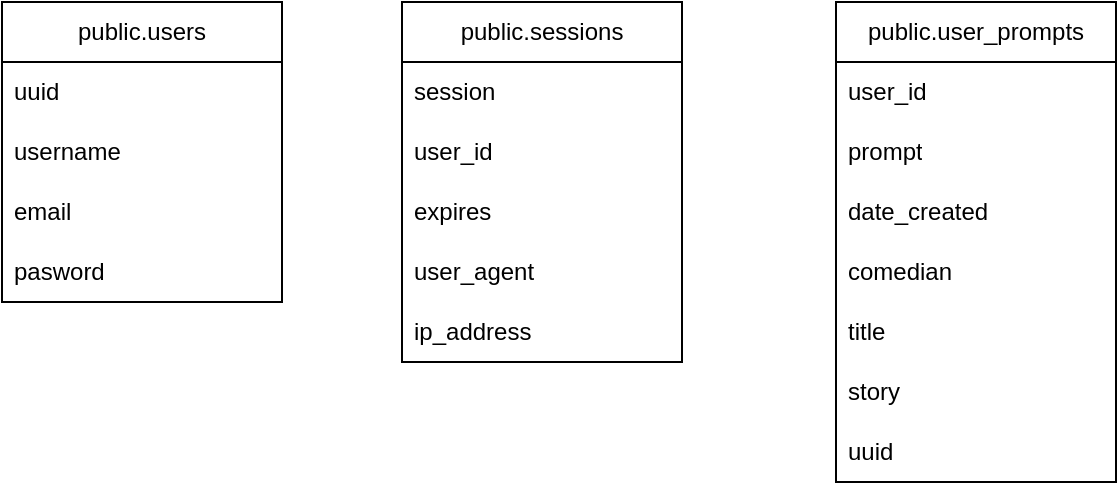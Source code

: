 <mxfile version="26.2.15">
  <diagram name="Página-1" id="T3odq2Nl3Ea_apWUJPm5">
    <mxGraphModel dx="1042" dy="626" grid="1" gridSize="10" guides="1" tooltips="1" connect="1" arrows="1" fold="1" page="1" pageScale="1" pageWidth="1654" pageHeight="1169" math="0" shadow="0" adaptiveColors="simple">
      <root>
        <mxCell id="0" />
        <mxCell id="1" parent="0" />
        <mxCell id="247aonwpgTSTgASPLCuA-1" value="public.users" style="swimlane;fontStyle=0;childLayout=stackLayout;horizontal=1;startSize=30;horizontalStack=0;resizeParent=1;resizeParentMax=0;resizeLast=0;collapsible=1;marginBottom=0;whiteSpace=wrap;html=1;" vertex="1" parent="1">
          <mxGeometry x="340" y="200" width="140" height="150" as="geometry" />
        </mxCell>
        <mxCell id="247aonwpgTSTgASPLCuA-2" value="uuid" style="text;strokeColor=none;fillColor=none;align=left;verticalAlign=middle;spacingLeft=4;spacingRight=4;overflow=hidden;points=[[0,0.5],[1,0.5]];portConstraint=eastwest;rotatable=0;whiteSpace=wrap;html=1;" vertex="1" parent="247aonwpgTSTgASPLCuA-1">
          <mxGeometry y="30" width="140" height="30" as="geometry" />
        </mxCell>
        <mxCell id="247aonwpgTSTgASPLCuA-3" value="username" style="text;strokeColor=none;fillColor=none;align=left;verticalAlign=middle;spacingLeft=4;spacingRight=4;overflow=hidden;points=[[0,0.5],[1,0.5]];portConstraint=eastwest;rotatable=0;whiteSpace=wrap;html=1;" vertex="1" parent="247aonwpgTSTgASPLCuA-1">
          <mxGeometry y="60" width="140" height="30" as="geometry" />
        </mxCell>
        <mxCell id="247aonwpgTSTgASPLCuA-5" value="email" style="text;strokeColor=none;fillColor=none;align=left;verticalAlign=middle;spacingLeft=4;spacingRight=4;overflow=hidden;points=[[0,0.5],[1,0.5]];portConstraint=eastwest;rotatable=0;whiteSpace=wrap;html=1;" vertex="1" parent="247aonwpgTSTgASPLCuA-1">
          <mxGeometry y="90" width="140" height="30" as="geometry" />
        </mxCell>
        <mxCell id="247aonwpgTSTgASPLCuA-4" value="pasword" style="text;strokeColor=none;fillColor=none;align=left;verticalAlign=middle;spacingLeft=4;spacingRight=4;overflow=hidden;points=[[0,0.5],[1,0.5]];portConstraint=eastwest;rotatable=0;whiteSpace=wrap;html=1;" vertex="1" parent="247aonwpgTSTgASPLCuA-1">
          <mxGeometry y="120" width="140" height="30" as="geometry" />
        </mxCell>
        <mxCell id="247aonwpgTSTgASPLCuA-6" value="public.sessions" style="swimlane;fontStyle=0;childLayout=stackLayout;horizontal=1;startSize=30;horizontalStack=0;resizeParent=1;resizeParentMax=0;resizeLast=0;collapsible=1;marginBottom=0;whiteSpace=wrap;html=1;" vertex="1" parent="1">
          <mxGeometry x="540" y="200" width="140" height="180" as="geometry" />
        </mxCell>
        <mxCell id="247aonwpgTSTgASPLCuA-7" value="session" style="text;strokeColor=none;fillColor=none;align=left;verticalAlign=middle;spacingLeft=4;spacingRight=4;overflow=hidden;points=[[0,0.5],[1,0.5]];portConstraint=eastwest;rotatable=0;whiteSpace=wrap;html=1;" vertex="1" parent="247aonwpgTSTgASPLCuA-6">
          <mxGeometry y="30" width="140" height="30" as="geometry" />
        </mxCell>
        <mxCell id="247aonwpgTSTgASPLCuA-8" value="user_id" style="text;strokeColor=none;fillColor=none;align=left;verticalAlign=middle;spacingLeft=4;spacingRight=4;overflow=hidden;points=[[0,0.5],[1,0.5]];portConstraint=eastwest;rotatable=0;whiteSpace=wrap;html=1;" vertex="1" parent="247aonwpgTSTgASPLCuA-6">
          <mxGeometry y="60" width="140" height="30" as="geometry" />
        </mxCell>
        <mxCell id="247aonwpgTSTgASPLCuA-9" value="expires" style="text;strokeColor=none;fillColor=none;align=left;verticalAlign=middle;spacingLeft=4;spacingRight=4;overflow=hidden;points=[[0,0.5],[1,0.5]];portConstraint=eastwest;rotatable=0;whiteSpace=wrap;html=1;" vertex="1" parent="247aonwpgTSTgASPLCuA-6">
          <mxGeometry y="90" width="140" height="30" as="geometry" />
        </mxCell>
        <mxCell id="247aonwpgTSTgASPLCuA-10" value="user_agent" style="text;strokeColor=none;fillColor=none;align=left;verticalAlign=middle;spacingLeft=4;spacingRight=4;overflow=hidden;points=[[0,0.5],[1,0.5]];portConstraint=eastwest;rotatable=0;whiteSpace=wrap;html=1;" vertex="1" parent="247aonwpgTSTgASPLCuA-6">
          <mxGeometry y="120" width="140" height="30" as="geometry" />
        </mxCell>
        <mxCell id="247aonwpgTSTgASPLCuA-11" value="ip_address" style="text;strokeColor=none;fillColor=none;align=left;verticalAlign=middle;spacingLeft=4;spacingRight=4;overflow=hidden;points=[[0,0.5],[1,0.5]];portConstraint=eastwest;rotatable=0;whiteSpace=wrap;html=1;" vertex="1" parent="247aonwpgTSTgASPLCuA-6">
          <mxGeometry y="150" width="140" height="30" as="geometry" />
        </mxCell>
        <mxCell id="247aonwpgTSTgASPLCuA-12" value="public.user_prompts" style="swimlane;fontStyle=0;childLayout=stackLayout;horizontal=1;startSize=30;horizontalStack=0;resizeParent=1;resizeParentMax=0;resizeLast=0;collapsible=1;marginBottom=0;whiteSpace=wrap;html=1;" vertex="1" parent="1">
          <mxGeometry x="757" y="200" width="140" height="240" as="geometry" />
        </mxCell>
        <mxCell id="247aonwpgTSTgASPLCuA-14" value="user_id" style="text;strokeColor=none;fillColor=none;align=left;verticalAlign=middle;spacingLeft=4;spacingRight=4;overflow=hidden;points=[[0,0.5],[1,0.5]];portConstraint=eastwest;rotatable=0;whiteSpace=wrap;html=1;" vertex="1" parent="247aonwpgTSTgASPLCuA-12">
          <mxGeometry y="30" width="140" height="30" as="geometry" />
        </mxCell>
        <mxCell id="247aonwpgTSTgASPLCuA-15" value="prompt" style="text;strokeColor=none;fillColor=none;align=left;verticalAlign=middle;spacingLeft=4;spacingRight=4;overflow=hidden;points=[[0,0.5],[1,0.5]];portConstraint=eastwest;rotatable=0;whiteSpace=wrap;html=1;" vertex="1" parent="247aonwpgTSTgASPLCuA-12">
          <mxGeometry y="60" width="140" height="30" as="geometry" />
        </mxCell>
        <mxCell id="247aonwpgTSTgASPLCuA-16" value="date_created" style="text;strokeColor=none;fillColor=none;align=left;verticalAlign=middle;spacingLeft=4;spacingRight=4;overflow=hidden;points=[[0,0.5],[1,0.5]];portConstraint=eastwest;rotatable=0;whiteSpace=wrap;html=1;" vertex="1" parent="247aonwpgTSTgASPLCuA-12">
          <mxGeometry y="90" width="140" height="30" as="geometry" />
        </mxCell>
        <mxCell id="247aonwpgTSTgASPLCuA-18" value="comedian" style="text;strokeColor=none;fillColor=none;align=left;verticalAlign=middle;spacingLeft=4;spacingRight=4;overflow=hidden;points=[[0,0.5],[1,0.5]];portConstraint=eastwest;rotatable=0;whiteSpace=wrap;html=1;" vertex="1" parent="247aonwpgTSTgASPLCuA-12">
          <mxGeometry y="120" width="140" height="30" as="geometry" />
        </mxCell>
        <mxCell id="247aonwpgTSTgASPLCuA-20" value="title" style="text;strokeColor=none;fillColor=none;align=left;verticalAlign=middle;spacingLeft=4;spacingRight=4;overflow=hidden;points=[[0,0.5],[1,0.5]];portConstraint=eastwest;rotatable=0;whiteSpace=wrap;html=1;" vertex="1" parent="247aonwpgTSTgASPLCuA-12">
          <mxGeometry y="150" width="140" height="30" as="geometry" />
        </mxCell>
        <mxCell id="247aonwpgTSTgASPLCuA-19" value="story" style="text;strokeColor=none;fillColor=none;align=left;verticalAlign=middle;spacingLeft=4;spacingRight=4;overflow=hidden;points=[[0,0.5],[1,0.5]];portConstraint=eastwest;rotatable=0;whiteSpace=wrap;html=1;" vertex="1" parent="247aonwpgTSTgASPLCuA-12">
          <mxGeometry y="180" width="140" height="30" as="geometry" />
        </mxCell>
        <mxCell id="247aonwpgTSTgASPLCuA-17" value="uuid" style="text;strokeColor=none;fillColor=none;align=left;verticalAlign=middle;spacingLeft=4;spacingRight=4;overflow=hidden;points=[[0,0.5],[1,0.5]];portConstraint=eastwest;rotatable=0;whiteSpace=wrap;html=1;" vertex="1" parent="247aonwpgTSTgASPLCuA-12">
          <mxGeometry y="210" width="140" height="30" as="geometry" />
        </mxCell>
      </root>
    </mxGraphModel>
  </diagram>
</mxfile>
